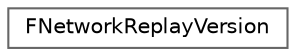 digraph "Graphical Class Hierarchy"
{
 // INTERACTIVE_SVG=YES
 // LATEX_PDF_SIZE
  bgcolor="transparent";
  edge [fontname=Helvetica,fontsize=10,labelfontname=Helvetica,labelfontsize=10];
  node [fontname=Helvetica,fontsize=10,shape=box,height=0.2,width=0.4];
  rankdir="LR";
  Node0 [id="Node000000",label="FNetworkReplayVersion",height=0.2,width=0.4,color="grey40", fillcolor="white", style="filled",URL="$d7/d63/classFNetworkReplayVersion.html",tooltip=" "];
}
